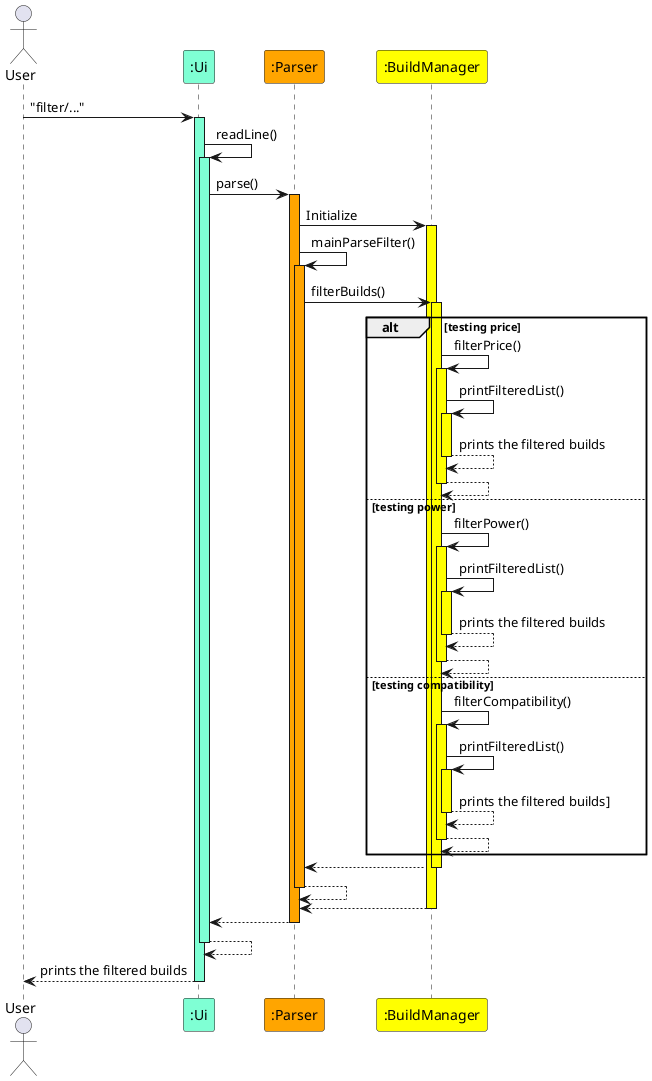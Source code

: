 @startuml

actor User
Participant ":Ui" as Ui #AquaMarine
Participant ":Parser" as Parser #Orange
Participant ":BuildManager" as BuildManager #Yellow

User -> Ui ++ #AquaMarine : "filter/..."

Ui -> Ui ++ #AquaMarine : readLine()

Ui -> Parser ++ #Orange : parse()

Parser -> BuildManager ++ #Yellow : Initialize

Parser -> Parser ++ #Orange : mainParseFilter()

Parser -> BuildManager ++ #Yellow : filterBuilds()

alt testing price
    BuildManager -> BuildManager ++ #Yellow : filterPrice()
    BuildManager -> BuildManager ++ #Yellow : printFilteredList()
    return prints the filtered builds
    return
else testing power
    BuildManager -> BuildManager ++ #Yellow : filterPower()
    BuildManager -> BuildManager ++ #Yellow : printFilteredList()
    return prints the filtered builds
    return
else testing compatibility
    BuildManager -> BuildManager ++ #Yellow : filterCompatibility()
    BuildManager -> BuildManager ++ #Yellow : printFilteredList()
    return prints the filtered builds]
    return
end

return

return

return

return

return

return prints the filtered builds
@enduml